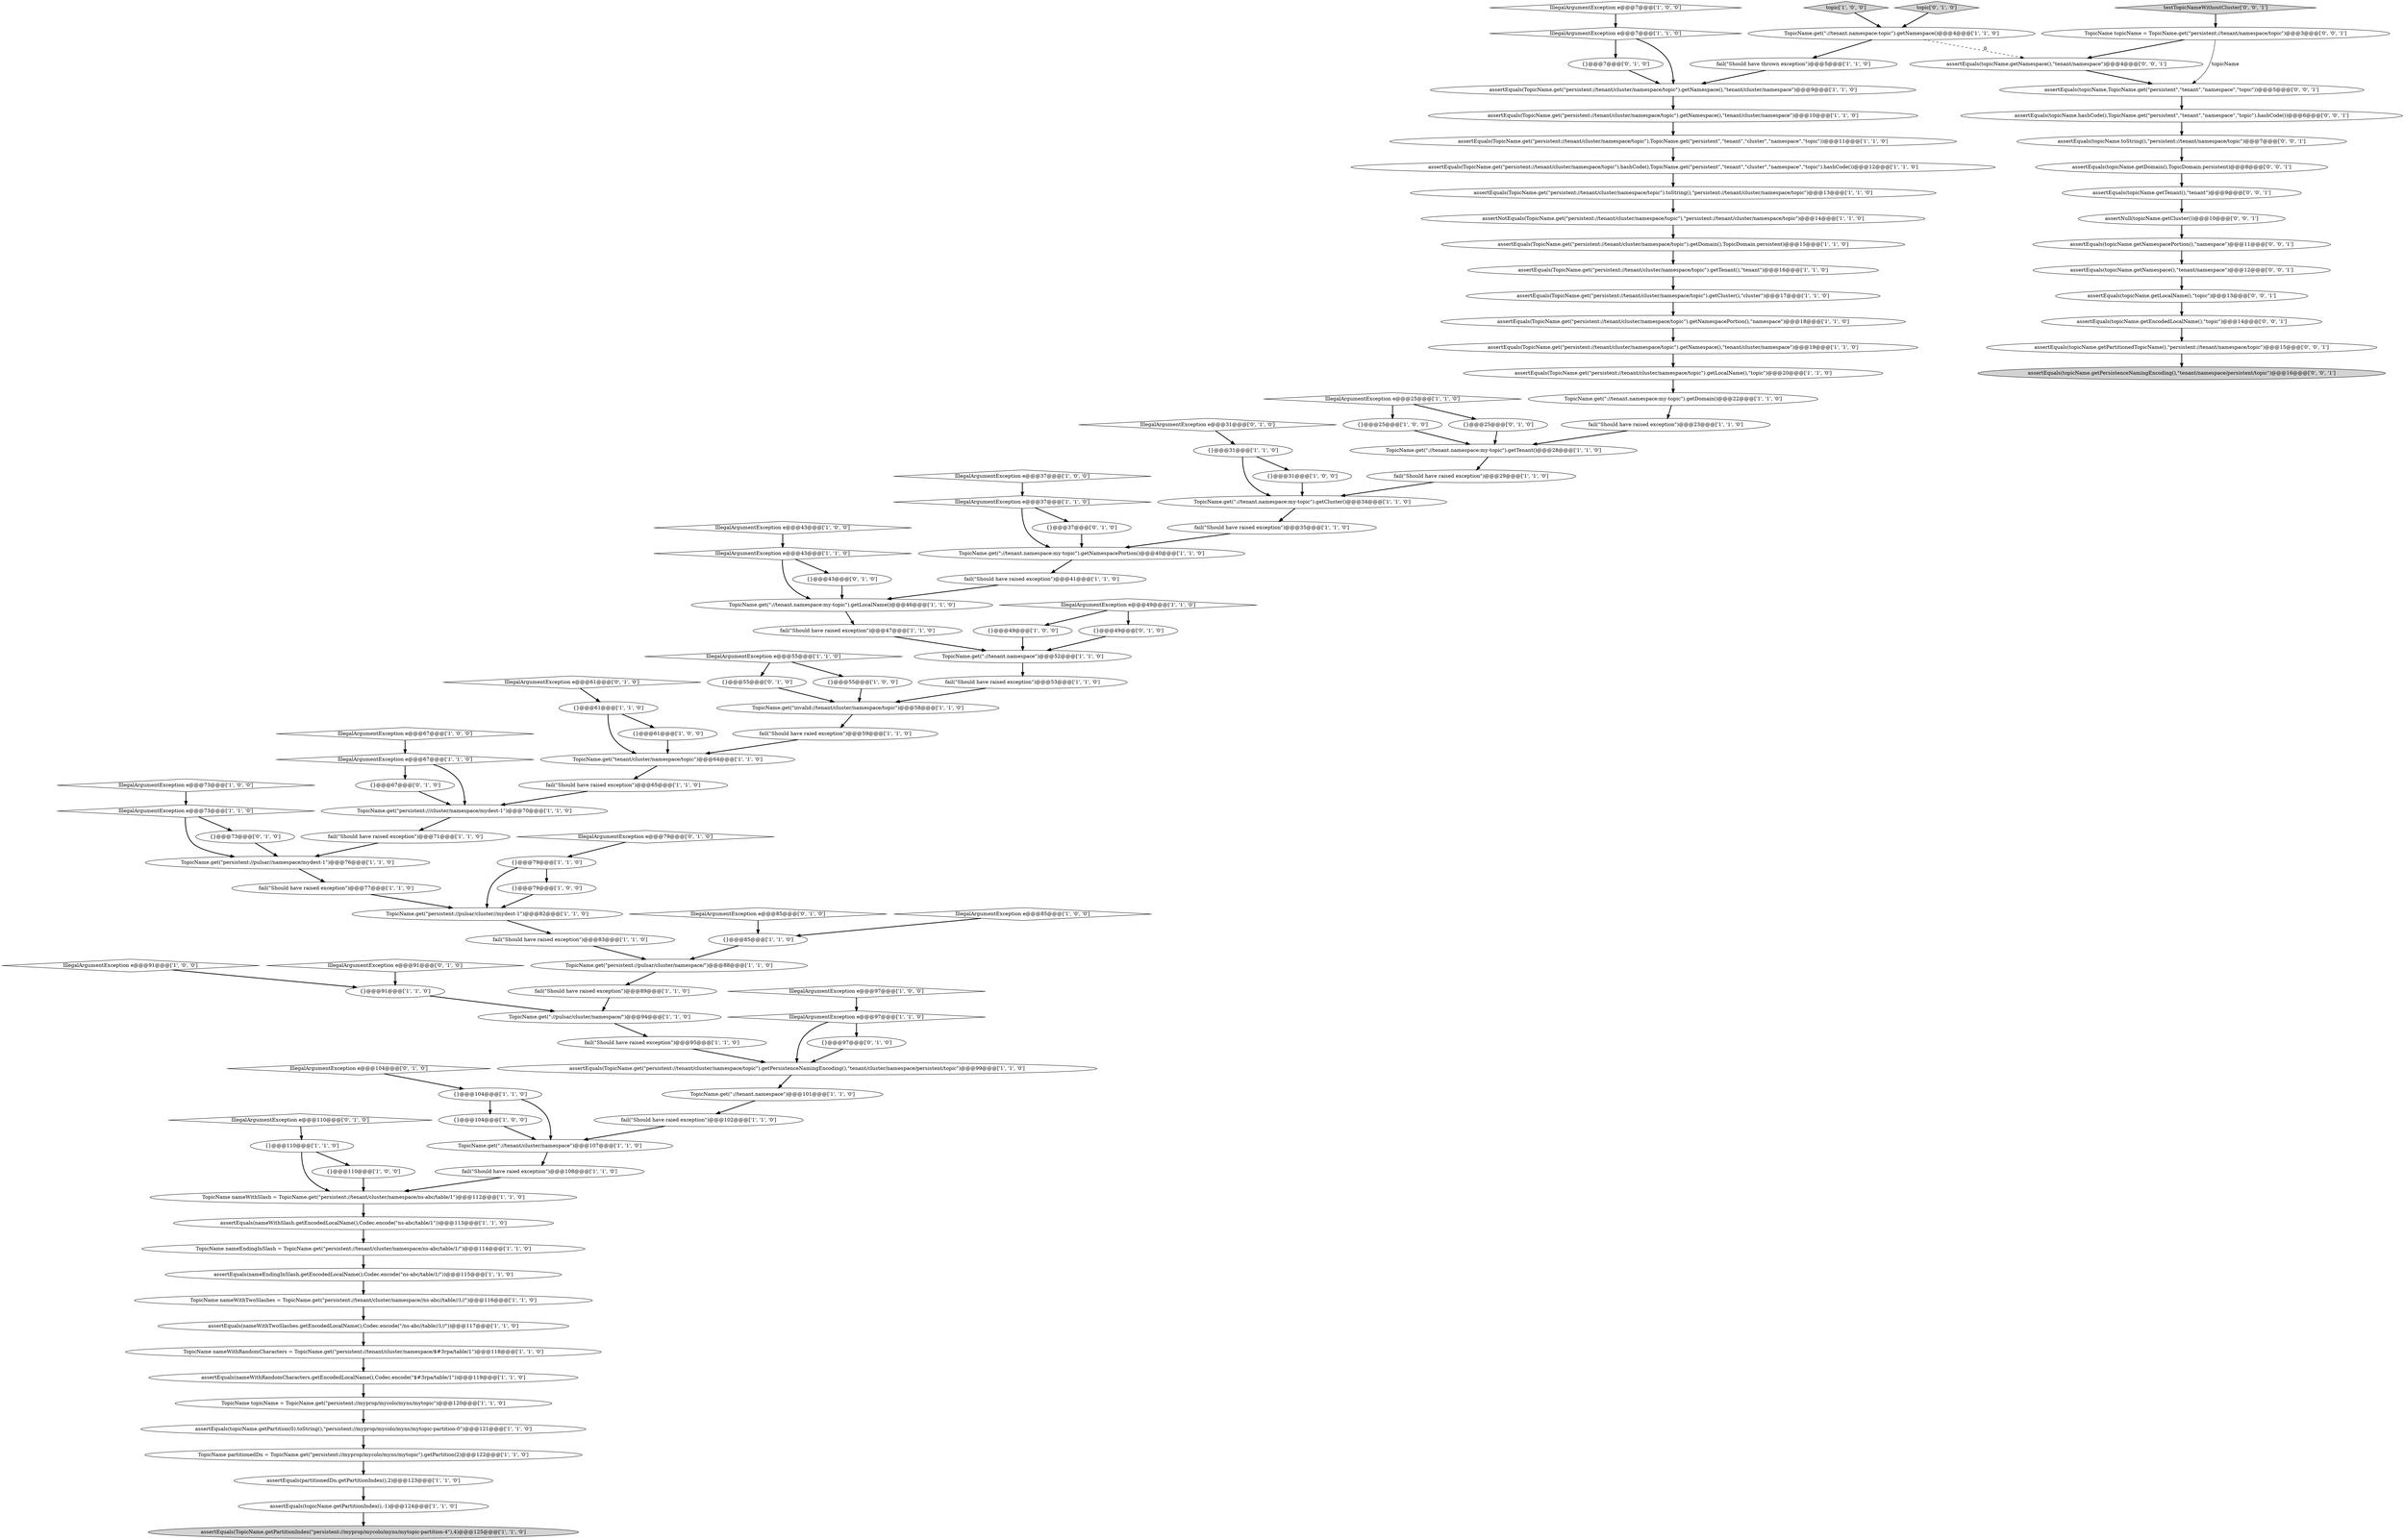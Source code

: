 digraph {
80 [style = filled, label = "fail(\"Should have raied exception\")@@@102@@@['1', '1', '0']", fillcolor = white, shape = ellipse image = "AAA0AAABBB1BBB"];
93 [style = filled, label = "{}@@@7@@@['0', '1', '0']", fillcolor = white, shape = ellipse image = "AAA0AAABBB2BBB"];
56 [style = filled, label = "IllegalArgumentException e@@@91@@@['1', '0', '0']", fillcolor = white, shape = diamond image = "AAA0AAABBB1BBB"];
41 [style = filled, label = "TopicName.get(\"://tenant.namespace:my-topic\").getNamespacePortion()@@@40@@@['1', '1', '0']", fillcolor = white, shape = ellipse image = "AAA0AAABBB1BBB"];
5 [style = filled, label = "fail(\"Should have raised exception\")@@@95@@@['1', '1', '0']", fillcolor = white, shape = ellipse image = "AAA0AAABBB1BBB"];
44 [style = filled, label = "IllegalArgumentException e@@@43@@@['1', '1', '0']", fillcolor = white, shape = diamond image = "AAA0AAABBB1BBB"];
60 [style = filled, label = "assertEquals(topicName.getPartition(0).toString(),\"persistent://myprop/mycolo/myns/mytopic-partition-0\")@@@121@@@['1', '1', '0']", fillcolor = white, shape = ellipse image = "AAA0AAABBB1BBB"];
23 [style = filled, label = "fail(\"Should have raied exception\")@@@59@@@['1', '1', '0']", fillcolor = white, shape = ellipse image = "AAA0AAABBB1BBB"];
62 [style = filled, label = "IllegalArgumentException e@@@97@@@['1', '0', '0']", fillcolor = white, shape = diamond image = "AAA0AAABBB1BBB"];
65 [style = filled, label = "IllegalArgumentException e@@@25@@@['1', '1', '0']", fillcolor = white, shape = diamond image = "AAA0AAABBB1BBB"];
12 [style = filled, label = "{}@@@61@@@['1', '0', '0']", fillcolor = white, shape = ellipse image = "AAA0AAABBB1BBB"];
3 [style = filled, label = "assertEquals(nameWithTwoSlashes.getEncodedLocalName(),Codec.encode(\"/ns-abc//table//1//\"))@@@117@@@['1', '1', '0']", fillcolor = white, shape = ellipse image = "AAA0AAABBB1BBB"];
78 [style = filled, label = "{}@@@31@@@['1', '1', '0']", fillcolor = white, shape = ellipse image = "AAA0AAABBB1BBB"];
86 [style = filled, label = "fail(\"Should have raised exception\")@@@29@@@['1', '1', '0']", fillcolor = white, shape = ellipse image = "AAA0AAABBB1BBB"];
67 [style = filled, label = "IllegalArgumentException e@@@7@@@['1', '1', '0']", fillcolor = white, shape = diamond image = "AAA0AAABBB1BBB"];
15 [style = filled, label = "fail(\"Should have raised exception\")@@@77@@@['1', '1', '0']", fillcolor = white, shape = ellipse image = "AAA0AAABBB1BBB"];
46 [style = filled, label = "{}@@@79@@@['1', '1', '0']", fillcolor = white, shape = ellipse image = "AAA0AAABBB1BBB"];
34 [style = filled, label = "IllegalArgumentException e@@@7@@@['1', '0', '0']", fillcolor = white, shape = diamond image = "AAA0AAABBB1BBB"];
71 [style = filled, label = "TopicName.get(\"://pulsar/cluster/namespace/\")@@@94@@@['1', '1', '0']", fillcolor = white, shape = ellipse image = "AAA0AAABBB1BBB"];
119 [style = filled, label = "assertEquals(topicName.getNamespace(),\"tenant/namespace\")@@@4@@@['0', '0', '1']", fillcolor = white, shape = ellipse image = "AAA0AAABBB3BBB"];
100 [style = filled, label = "IllegalArgumentException e@@@110@@@['0', '1', '0']", fillcolor = white, shape = diamond image = "AAA0AAABBB2BBB"];
72 [style = filled, label = "fail(\"Should have raised exception\")@@@47@@@['1', '1', '0']", fillcolor = white, shape = ellipse image = "AAA0AAABBB1BBB"];
95 [style = filled, label = "{}@@@67@@@['0', '1', '0']", fillcolor = white, shape = ellipse image = "AAA0AAABBB2BBB"];
98 [style = filled, label = "IllegalArgumentException e@@@104@@@['0', '1', '0']", fillcolor = white, shape = diamond image = "AAA0AAABBB2BBB"];
105 [style = filled, label = "{}@@@55@@@['0', '1', '0']", fillcolor = white, shape = ellipse image = "AAA0AAABBB2BBB"];
122 [style = filled, label = "assertNull(topicName.getCluster())@@@10@@@['0', '0', '1']", fillcolor = white, shape = ellipse image = "AAA0AAABBB3BBB"];
2 [style = filled, label = "{}@@@79@@@['1', '0', '0']", fillcolor = white, shape = ellipse image = "AAA0AAABBB1BBB"];
17 [style = filled, label = "fail(\"Should have raised exception\")@@@23@@@['1', '1', '0']", fillcolor = white, shape = ellipse image = "AAA0AAABBB1BBB"];
7 [style = filled, label = "IllegalArgumentException e@@@43@@@['1', '0', '0']", fillcolor = white, shape = diamond image = "AAA0AAABBB1BBB"];
76 [style = filled, label = "IllegalArgumentException e@@@49@@@['1', '1', '0']", fillcolor = white, shape = diamond image = "AAA0AAABBB1BBB"];
118 [style = filled, label = "assertEquals(topicName,TopicName.get(\"persistent\",\"tenant\",\"namespace\",\"topic\"))@@@5@@@['0', '0', '1']", fillcolor = white, shape = ellipse image = "AAA0AAABBB3BBB"];
89 [style = filled, label = "TopicName nameWithRandomCharacters = TopicName.get(\"persistent://tenant/cluster/namespace/$#3rpa/table/1\")@@@118@@@['1', '1', '0']", fillcolor = white, shape = ellipse image = "AAA0AAABBB1BBB"];
45 [style = filled, label = "IllegalArgumentException e@@@37@@@['1', '1', '0']", fillcolor = white, shape = diamond image = "AAA0AAABBB1BBB"];
59 [style = filled, label = "TopicName.get(\"://tenant.namespace\")@@@101@@@['1', '1', '0']", fillcolor = white, shape = ellipse image = "AAA0AAABBB1BBB"];
117 [style = filled, label = "assertEquals(topicName.getPersistenceNamingEncoding(),\"tenant/namespace/persistent/topic\")@@@16@@@['0', '0', '1']", fillcolor = lightgray, shape = ellipse image = "AAA0AAABBB3BBB"];
53 [style = filled, label = "TopicName.get(\"://tenant.namespace:topic\").getNamespace()@@@4@@@['1', '1', '0']", fillcolor = white, shape = ellipse image = "AAA0AAABBB1BBB"];
38 [style = filled, label = "fail(\"Should have thrown exception\")@@@5@@@['1', '1', '0']", fillcolor = white, shape = ellipse image = "AAA0AAABBB1BBB"];
21 [style = filled, label = "{}@@@104@@@['1', '0', '0']", fillcolor = white, shape = ellipse image = "AAA0AAABBB1BBB"];
35 [style = filled, label = "assertNotEquals(TopicName.get(\"persistent://tenant/cluster/namespace/topic\"),\"persistent://tenant/cluster/namespace/topic\")@@@14@@@['1', '1', '0']", fillcolor = white, shape = ellipse image = "AAA0AAABBB1BBB"];
25 [style = filled, label = "IllegalArgumentException e@@@85@@@['1', '0', '0']", fillcolor = white, shape = diamond image = "AAA0AAABBB1BBB"];
14 [style = filled, label = "TopicName.get(\"tenant/cluster/namespace/topic\")@@@64@@@['1', '1', '0']", fillcolor = white, shape = ellipse image = "AAA0AAABBB1BBB"];
108 [style = filled, label = "{}@@@97@@@['0', '1', '0']", fillcolor = white, shape = ellipse image = "AAA0AAABBB2BBB"];
82 [style = filled, label = "fail(\"Should have raised exception\")@@@71@@@['1', '1', '0']", fillcolor = white, shape = ellipse image = "AAA0AAABBB1BBB"];
99 [style = filled, label = "{}@@@43@@@['0', '1', '0']", fillcolor = white, shape = ellipse image = "AAA0AAABBB2BBB"];
73 [style = filled, label = "IllegalArgumentException e@@@55@@@['1', '1', '0']", fillcolor = white, shape = diamond image = "AAA0AAABBB1BBB"];
103 [style = filled, label = "{}@@@25@@@['0', '1', '0']", fillcolor = white, shape = ellipse image = "AAA0AAABBB2BBB"];
26 [style = filled, label = "fail(\"Should have raised exception\")@@@89@@@['1', '1', '0']", fillcolor = white, shape = ellipse image = "AAA0AAABBB1BBB"];
27 [style = filled, label = "TopicName partitionedDn = TopicName.get(\"persistent://myprop/mycolo/myns/mytopic\").getPartition(2)@@@122@@@['1', '1', '0']", fillcolor = white, shape = ellipse image = "AAA0AAABBB1BBB"];
6 [style = filled, label = "assertEquals(TopicName.get(\"persistent://tenant/cluster/namespace/topic\").getNamespace(),\"tenant/cluster/namespace\")@@@9@@@['1', '1', '0']", fillcolor = white, shape = ellipse image = "AAA0AAABBB1BBB"];
109 [style = filled, label = "assertEquals(topicName.getTenant(),\"tenant\")@@@9@@@['0', '0', '1']", fillcolor = white, shape = ellipse image = "AAA0AAABBB3BBB"];
121 [style = filled, label = "assertEquals(topicName.getLocalName(),\"topic\")@@@13@@@['0', '0', '1']", fillcolor = white, shape = ellipse image = "AAA0AAABBB3BBB"];
88 [style = filled, label = "TopicName.get(\"://tenant/cluster/namespace\")@@@107@@@['1', '1', '0']", fillcolor = white, shape = ellipse image = "AAA0AAABBB1BBB"];
87 [style = filled, label = "{}@@@104@@@['1', '1', '0']", fillcolor = white, shape = ellipse image = "AAA0AAABBB1BBB"];
92 [style = filled, label = "IllegalArgumentException e@@@31@@@['0', '1', '0']", fillcolor = white, shape = diamond image = "AAA0AAABBB2BBB"];
0 [style = filled, label = "fail(\"Should have raised exception\")@@@41@@@['1', '1', '0']", fillcolor = white, shape = ellipse image = "AAA0AAABBB1BBB"];
28 [style = filled, label = "fail(\"Should have raised exception\")@@@53@@@['1', '1', '0']", fillcolor = white, shape = ellipse image = "AAA0AAABBB1BBB"];
33 [style = filled, label = "assertEquals(nameEndingInSlash.getEncodedLocalName(),Codec.encode(\"ns-abc/table/1/\"))@@@115@@@['1', '1', '0']", fillcolor = white, shape = ellipse image = "AAA0AAABBB1BBB"];
1 [style = filled, label = "TopicName nameWithTwoSlashes = TopicName.get(\"persistent://tenant/cluster/namespace//ns-abc//table//1//\")@@@116@@@['1', '1', '0']", fillcolor = white, shape = ellipse image = "AAA0AAABBB1BBB"];
29 [style = filled, label = "fail(\"Should have raised exception\")@@@83@@@['1', '1', '0']", fillcolor = white, shape = ellipse image = "AAA0AAABBB1BBB"];
13 [style = filled, label = "IllegalArgumentException e@@@37@@@['1', '0', '0']", fillcolor = white, shape = diamond image = "AAA0AAABBB1BBB"];
91 [style = filled, label = "{}@@@110@@@['1', '1', '0']", fillcolor = white, shape = ellipse image = "AAA0AAABBB1BBB"];
18 [style = filled, label = "{}@@@110@@@['1', '0', '0']", fillcolor = white, shape = ellipse image = "AAA0AAABBB1BBB"];
48 [style = filled, label = "assertEquals(nameWithSlash.getEncodedLocalName(),Codec.encode(\"ns-abc/table/1\"))@@@113@@@['1', '1', '0']", fillcolor = white, shape = ellipse image = "AAA0AAABBB1BBB"];
83 [style = filled, label = "assertEquals(TopicName.get(\"persistent://tenant/cluster/namespace/topic\").getCluster(),\"cluster\")@@@17@@@['1', '1', '0']", fillcolor = white, shape = ellipse image = "AAA0AAABBB1BBB"];
114 [style = filled, label = "testTopicNameWithoutCluster['0', '0', '1']", fillcolor = lightgray, shape = diamond image = "AAA0AAABBB3BBB"];
51 [style = filled, label = "assertEquals(TopicName.get(\"persistent://tenant/cluster/namespace/topic\").getNamespace(),\"tenant/cluster/namespace\")@@@19@@@['1', '1', '0']", fillcolor = white, shape = ellipse image = "AAA0AAABBB1BBB"];
90 [style = filled, label = "TopicName.get(\"persistent://pulsar/cluster/namespace/\")@@@88@@@['1', '1', '0']", fillcolor = white, shape = ellipse image = "AAA0AAABBB1BBB"];
47 [style = filled, label = "TopicName nameEndingInSlash = TopicName.get(\"persistent://tenant/cluster/namespace/ns-abc/table/1/\")@@@114@@@['1', '1', '0']", fillcolor = white, shape = ellipse image = "AAA0AAABBB1BBB"];
66 [style = filled, label = "TopicName.get(\"://tenant.namespace:my-topic\").getCluster()@@@34@@@['1', '1', '0']", fillcolor = white, shape = ellipse image = "AAA0AAABBB1BBB"];
120 [style = filled, label = "assertEquals(topicName.getNamespace(),\"tenant/namespace\")@@@12@@@['0', '0', '1']", fillcolor = white, shape = ellipse image = "AAA0AAABBB3BBB"];
106 [style = filled, label = "topic['0', '1', '0']", fillcolor = lightgray, shape = diamond image = "AAA0AAABBB2BBB"];
85 [style = filled, label = "fail(\"Should have raied exception\")@@@108@@@['1', '1', '0']", fillcolor = white, shape = ellipse image = "AAA0AAABBB1BBB"];
55 [style = filled, label = "assertEquals(TopicName.getPartitionIndex(\"persistent://myprop/mycolo/myns/mytopic-partition-4\"),4)@@@125@@@['1', '1', '0']", fillcolor = lightgray, shape = ellipse image = "AAA0AAABBB1BBB"];
94 [style = filled, label = "{}@@@73@@@['0', '1', '0']", fillcolor = white, shape = ellipse image = "AAA0AAABBB2BBB"];
68 [style = filled, label = "TopicName.get(\"://tenant.namespace:my-topic\").getLocalName()@@@46@@@['1', '1', '0']", fillcolor = white, shape = ellipse image = "AAA0AAABBB1BBB"];
63 [style = filled, label = "assertEquals(partitionedDn.getPartitionIndex(),2)@@@123@@@['1', '1', '0']", fillcolor = white, shape = ellipse image = "AAA0AAABBB1BBB"];
96 [style = filled, label = "IllegalArgumentException e@@@91@@@['0', '1', '0']", fillcolor = white, shape = diamond image = "AAA0AAABBB2BBB"];
10 [style = filled, label = "assertEquals(TopicName.get(\"persistent://tenant/cluster/namespace/topic\").getPersistenceNamingEncoding(),\"tenant/cluster/namespace/persistent/topic\")@@@99@@@['1', '1', '0']", fillcolor = white, shape = ellipse image = "AAA0AAABBB1BBB"];
54 [style = filled, label = "TopicName.get(\"persistent://pulsar//namespace/mydest-1\")@@@76@@@['1', '1', '0']", fillcolor = white, shape = ellipse image = "AAA0AAABBB1BBB"];
79 [style = filled, label = "{}@@@91@@@['1', '1', '0']", fillcolor = white, shape = ellipse image = "AAA0AAABBB1BBB"];
107 [style = filled, label = "{}@@@37@@@['0', '1', '0']", fillcolor = white, shape = ellipse image = "AAA0AAABBB2BBB"];
37 [style = filled, label = "TopicName.get(\"invalid://tenant/cluster/namespace/topic\")@@@58@@@['1', '1', '0']", fillcolor = white, shape = ellipse image = "AAA0AAABBB1BBB"];
39 [style = filled, label = "IllegalArgumentException e@@@67@@@['1', '0', '0']", fillcolor = white, shape = diamond image = "AAA0AAABBB1BBB"];
115 [style = filled, label = "assertEquals(topicName.hashCode(),TopicName.get(\"persistent\",\"tenant\",\"namespace\",\"topic\").hashCode())@@@6@@@['0', '0', '1']", fillcolor = white, shape = ellipse image = "AAA0AAABBB3BBB"];
64 [style = filled, label = "IllegalArgumentException e@@@67@@@['1', '1', '0']", fillcolor = white, shape = diamond image = "AAA0AAABBB1BBB"];
102 [style = filled, label = "IllegalArgumentException e@@@79@@@['0', '1', '0']", fillcolor = white, shape = diamond image = "AAA0AAABBB2BBB"];
4 [style = filled, label = "topic['1', '0', '0']", fillcolor = lightgray, shape = diamond image = "AAA0AAABBB1BBB"];
104 [style = filled, label = "{}@@@49@@@['0', '1', '0']", fillcolor = white, shape = ellipse image = "AAA0AAABBB2BBB"];
74 [style = filled, label = "IllegalArgumentException e@@@97@@@['1', '1', '0']", fillcolor = white, shape = diamond image = "AAA0AAABBB1BBB"];
75 [style = filled, label = "assertEquals(TopicName.get(\"persistent://tenant/cluster/namespace/topic\").getDomain(),TopicDomain.persistent)@@@15@@@['1', '1', '0']", fillcolor = white, shape = ellipse image = "AAA0AAABBB1BBB"];
70 [style = filled, label = "IllegalArgumentException e@@@73@@@['1', '1', '0']", fillcolor = white, shape = diamond image = "AAA0AAABBB1BBB"];
36 [style = filled, label = "assertEquals(TopicName.get(\"persistent://tenant/cluster/namespace/topic\").getLocalName(),\"topic\")@@@20@@@['1', '1', '0']", fillcolor = white, shape = ellipse image = "AAA0AAABBB1BBB"];
50 [style = filled, label = "{}@@@85@@@['1', '1', '0']", fillcolor = white, shape = ellipse image = "AAA0AAABBB1BBB"];
61 [style = filled, label = "assertEquals(TopicName.get(\"persistent://tenant/cluster/namespace/topic\").getNamespace(),\"tenant/cluster/namespace\")@@@10@@@['1', '1', '0']", fillcolor = white, shape = ellipse image = "AAA0AAABBB1BBB"];
110 [style = filled, label = "assertEquals(topicName.getDomain(),TopicDomain.persistent)@@@8@@@['0', '0', '1']", fillcolor = white, shape = ellipse image = "AAA0AAABBB3BBB"];
20 [style = filled, label = "assertEquals(topicName.getPartitionIndex(),-1)@@@124@@@['1', '1', '0']", fillcolor = white, shape = ellipse image = "AAA0AAABBB1BBB"];
22 [style = filled, label = "{}@@@31@@@['1', '0', '0']", fillcolor = white, shape = ellipse image = "AAA0AAABBB1BBB"];
19 [style = filled, label = "assertEquals(nameWithRandomCharacters.getEncodedLocalName(),Codec.encode(\"$#3rpa/table/1\"))@@@119@@@['1', '1', '0']", fillcolor = white, shape = ellipse image = "AAA0AAABBB1BBB"];
112 [style = filled, label = "assertEquals(topicName.toString(),\"persistent://tenant/namespace/topic\")@@@7@@@['0', '0', '1']", fillcolor = white, shape = ellipse image = "AAA0AAABBB3BBB"];
32 [style = filled, label = "assertEquals(TopicName.get(\"persistent://tenant/cluster/namespace/topic\").hashCode(),TopicName.get(\"persistent\",\"tenant\",\"cluster\",\"namespace\",\"topic\").hashCode())@@@12@@@['1', '1', '0']", fillcolor = white, shape = ellipse image = "AAA0AAABBB1BBB"];
30 [style = filled, label = "IllegalArgumentException e@@@73@@@['1', '0', '0']", fillcolor = white, shape = diamond image = "AAA0AAABBB1BBB"];
49 [style = filled, label = "assertEquals(TopicName.get(\"persistent://tenant/cluster/namespace/topic\").toString(),\"persistent://tenant/cluster/namespace/topic\")@@@13@@@['1', '1', '0']", fillcolor = white, shape = ellipse image = "AAA0AAABBB1BBB"];
101 [style = filled, label = "IllegalArgumentException e@@@61@@@['0', '1', '0']", fillcolor = white, shape = diamond image = "AAA0AAABBB2BBB"];
123 [style = filled, label = "assertEquals(topicName.getPartitionedTopicName(),\"persistent://tenant/namespace/topic\")@@@15@@@['0', '0', '1']", fillcolor = white, shape = ellipse image = "AAA0AAABBB3BBB"];
42 [style = filled, label = "TopicName topicName = TopicName.get(\"persistent://myprop/mycolo/myns/mytopic\")@@@120@@@['1', '1', '0']", fillcolor = white, shape = ellipse image = "AAA0AAABBB1BBB"];
84 [style = filled, label = "fail(\"Should have raised exception\")@@@65@@@['1', '1', '0']", fillcolor = white, shape = ellipse image = "AAA0AAABBB1BBB"];
52 [style = filled, label = "{}@@@49@@@['1', '0', '0']", fillcolor = white, shape = ellipse image = "AAA0AAABBB1BBB"];
77 [style = filled, label = "TopicName.get(\"://tenant.namespace:my-topic\").getDomain()@@@22@@@['1', '1', '0']", fillcolor = white, shape = ellipse image = "AAA0AAABBB1BBB"];
116 [style = filled, label = "assertEquals(topicName.getNamespacePortion(),\"namespace\")@@@11@@@['0', '0', '1']", fillcolor = white, shape = ellipse image = "AAA0AAABBB3BBB"];
111 [style = filled, label = "TopicName topicName = TopicName.get(\"persistent://tenant/namespace/topic\")@@@3@@@['0', '0', '1']", fillcolor = white, shape = ellipse image = "AAA0AAABBB3BBB"];
58 [style = filled, label = "TopicName.get(\"persistent:///cluster/namespace/mydest-1\")@@@70@@@['1', '1', '0']", fillcolor = white, shape = ellipse image = "AAA0AAABBB1BBB"];
43 [style = filled, label = "{}@@@25@@@['1', '0', '0']", fillcolor = white, shape = ellipse image = "AAA0AAABBB1BBB"];
113 [style = filled, label = "assertEquals(topicName.getEncodedLocalName(),\"topic\")@@@14@@@['0', '0', '1']", fillcolor = white, shape = ellipse image = "AAA0AAABBB3BBB"];
24 [style = filled, label = "assertEquals(TopicName.get(\"persistent://tenant/cluster/namespace/topic\").getNamespacePortion(),\"namespace\")@@@18@@@['1', '1', '0']", fillcolor = white, shape = ellipse image = "AAA0AAABBB1BBB"];
40 [style = filled, label = "TopicName.get(\"persistent://pulsar/cluster//mydest-1\")@@@82@@@['1', '1', '0']", fillcolor = white, shape = ellipse image = "AAA0AAABBB1BBB"];
9 [style = filled, label = "TopicName.get(\"://tenant.namespace:my-topic\").getTenant()@@@28@@@['1', '1', '0']", fillcolor = white, shape = ellipse image = "AAA0AAABBB1BBB"];
97 [style = filled, label = "IllegalArgumentException e@@@85@@@['0', '1', '0']", fillcolor = white, shape = diamond image = "AAA0AAABBB2BBB"];
8 [style = filled, label = "assertEquals(TopicName.get(\"persistent://tenant/cluster/namespace/topic\"),TopicName.get(\"persistent\",\"tenant\",\"cluster\",\"namespace\",\"topic\"))@@@11@@@['1', '1', '0']", fillcolor = white, shape = ellipse image = "AAA0AAABBB1BBB"];
57 [style = filled, label = "assertEquals(TopicName.get(\"persistent://tenant/cluster/namespace/topic\").getTenant(),\"tenant\")@@@16@@@['1', '1', '0']", fillcolor = white, shape = ellipse image = "AAA0AAABBB1BBB"];
16 [style = filled, label = "TopicName nameWithSlash = TopicName.get(\"persistent://tenant/cluster/namespace/ns-abc/table/1\")@@@112@@@['1', '1', '0']", fillcolor = white, shape = ellipse image = "AAA0AAABBB1BBB"];
31 [style = filled, label = "TopicName.get(\"://tenant.namespace\")@@@52@@@['1', '1', '0']", fillcolor = white, shape = ellipse image = "AAA0AAABBB1BBB"];
11 [style = filled, label = "{}@@@55@@@['1', '0', '0']", fillcolor = white, shape = ellipse image = "AAA0AAABBB1BBB"];
69 [style = filled, label = "fail(\"Should have raised exception\")@@@35@@@['1', '1', '0']", fillcolor = white, shape = ellipse image = "AAA0AAABBB1BBB"];
81 [style = filled, label = "{}@@@61@@@['1', '1', '0']", fillcolor = white, shape = ellipse image = "AAA0AAABBB1BBB"];
10->59 [style = bold, label=""];
74->10 [style = bold, label=""];
68->72 [style = bold, label=""];
82->54 [style = bold, label=""];
59->80 [style = bold, label=""];
13->45 [style = bold, label=""];
65->103 [style = bold, label=""];
24->51 [style = bold, label=""];
62->74 [style = bold, label=""];
38->6 [style = bold, label=""];
58->82 [style = bold, label=""];
56->79 [style = bold, label=""];
47->33 [style = bold, label=""];
85->16 [style = bold, label=""];
115->112 [style = bold, label=""];
42->60 [style = bold, label=""];
45->41 [style = bold, label=""];
34->67 [style = bold, label=""];
51->36 [style = bold, label=""];
122->116 [style = bold, label=""];
45->107 [style = bold, label=""];
71->5 [style = bold, label=""];
21->88 [style = bold, label=""];
81->14 [style = bold, label=""];
46->40 [style = bold, label=""];
116->120 [style = bold, label=""];
105->37 [style = bold, label=""];
66->69 [style = bold, label=""];
110->109 [style = bold, label=""];
54->15 [style = bold, label=""];
61->8 [style = bold, label=""];
64->58 [style = bold, label=""];
3->89 [style = bold, label=""];
103->9 [style = bold, label=""];
83->24 [style = bold, label=""];
113->123 [style = bold, label=""];
104->31 [style = bold, label=""];
112->110 [style = bold, label=""];
22->66 [style = bold, label=""];
46->2 [style = bold, label=""];
67->93 [style = bold, label=""];
102->46 [style = bold, label=""];
101->81 [style = bold, label=""];
97->50 [style = bold, label=""];
12->14 [style = bold, label=""];
6->61 [style = bold, label=""];
8->32 [style = bold, label=""];
75->57 [style = bold, label=""];
49->35 [style = bold, label=""];
72->31 [style = bold, label=""];
57->83 [style = bold, label=""];
87->88 [style = bold, label=""];
106->53 [style = bold, label=""];
7->44 [style = bold, label=""];
78->22 [style = bold, label=""];
53->38 [style = bold, label=""];
94->54 [style = bold, label=""];
17->9 [style = bold, label=""];
118->115 [style = bold, label=""];
100->91 [style = bold, label=""];
26->71 [style = bold, label=""];
64->95 [style = bold, label=""];
11->37 [style = bold, label=""];
14->84 [style = bold, label=""];
31->28 [style = bold, label=""];
43->9 [style = bold, label=""];
9->86 [style = bold, label=""];
19->42 [style = bold, label=""];
76->52 [style = bold, label=""];
63->20 [style = bold, label=""];
108->10 [style = bold, label=""];
70->54 [style = bold, label=""];
96->79 [style = bold, label=""];
84->58 [style = bold, label=""];
48->47 [style = bold, label=""];
67->6 [style = bold, label=""];
15->40 [style = bold, label=""];
107->41 [style = bold, label=""];
53->119 [style = dashed, label="0"];
60->27 [style = bold, label=""];
41->0 [style = bold, label=""];
114->111 [style = bold, label=""];
73->11 [style = bold, label=""];
109->122 [style = bold, label=""];
35->75 [style = bold, label=""];
89->19 [style = bold, label=""];
52->31 [style = bold, label=""];
69->41 [style = bold, label=""];
0->68 [style = bold, label=""];
88->85 [style = bold, label=""];
111->118 [style = solid, label="topicName"];
30->70 [style = bold, label=""];
18->16 [style = bold, label=""];
121->113 [style = bold, label=""];
29->90 [style = bold, label=""];
80->88 [style = bold, label=""];
23->14 [style = bold, label=""];
40->29 [style = bold, label=""];
50->90 [style = bold, label=""];
92->78 [style = bold, label=""];
86->66 [style = bold, label=""];
4->53 [style = bold, label=""];
78->66 [style = bold, label=""];
99->68 [style = bold, label=""];
123->117 [style = bold, label=""];
81->12 [style = bold, label=""];
91->16 [style = bold, label=""];
25->50 [style = bold, label=""];
87->21 [style = bold, label=""];
79->71 [style = bold, label=""];
77->17 [style = bold, label=""];
95->58 [style = bold, label=""];
90->26 [style = bold, label=""];
44->99 [style = bold, label=""];
39->64 [style = bold, label=""];
5->10 [style = bold, label=""];
16->48 [style = bold, label=""];
93->6 [style = bold, label=""];
65->43 [style = bold, label=""];
74->108 [style = bold, label=""];
91->18 [style = bold, label=""];
44->68 [style = bold, label=""];
111->119 [style = bold, label=""];
1->3 [style = bold, label=""];
32->49 [style = bold, label=""];
120->121 [style = bold, label=""];
28->37 [style = bold, label=""];
36->77 [style = bold, label=""];
2->40 [style = bold, label=""];
27->63 [style = bold, label=""];
70->94 [style = bold, label=""];
73->105 [style = bold, label=""];
20->55 [style = bold, label=""];
76->104 [style = bold, label=""];
37->23 [style = bold, label=""];
119->118 [style = bold, label=""];
98->87 [style = bold, label=""];
33->1 [style = bold, label=""];
}
